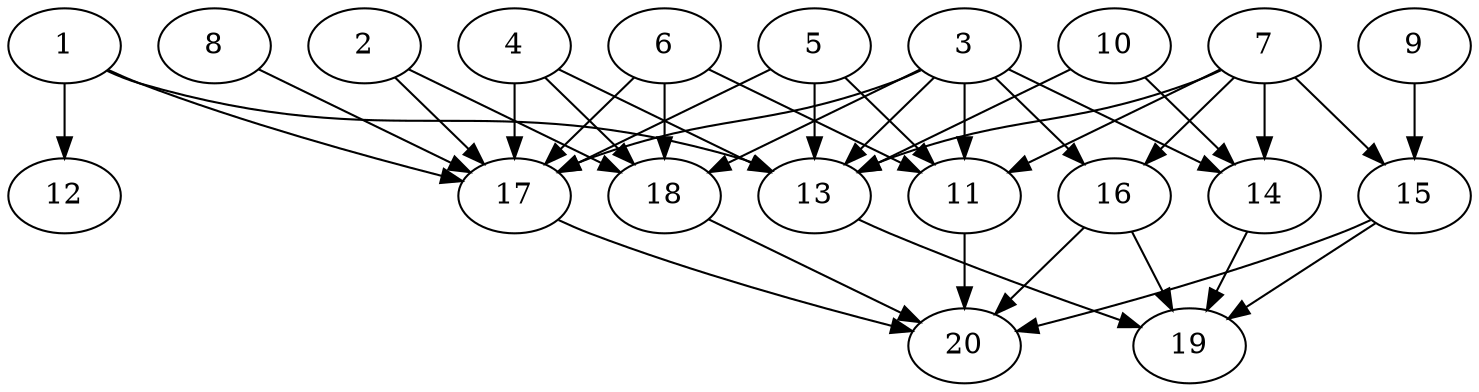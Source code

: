 // DAG automatically generated by daggen at Tue Jul 23 14:29:40 2019
// ./daggen --dot -n 20 --ccr 0.3 --fat 0.7 --regular 0.5 --density 0.7 --mindata 5242880 --maxdata 52428800 
digraph G {
  1 [size="53217280", alpha="0.07", expect_size="15965184"] 
  1 -> 12 [size ="15965184"]
  1 -> 13 [size ="15965184"]
  1 -> 17 [size ="15965184"]
  2 [size="64354987", alpha="0.17", expect_size="19306496"] 
  2 -> 17 [size ="19306496"]
  2 -> 18 [size ="19306496"]
  3 [size="34856960", alpha="0.12", expect_size="10457088"] 
  3 -> 11 [size ="10457088"]
  3 -> 13 [size ="10457088"]
  3 -> 14 [size ="10457088"]
  3 -> 16 [size ="10457088"]
  3 -> 17 [size ="10457088"]
  3 -> 18 [size ="10457088"]
  4 [size="34519040", alpha="0.10", expect_size="10355712"] 
  4 -> 13 [size ="10355712"]
  4 -> 17 [size ="10355712"]
  4 -> 18 [size ="10355712"]
  5 [size="118446080", alpha="0.19", expect_size="35533824"] 
  5 -> 11 [size ="35533824"]
  5 -> 13 [size ="35533824"]
  5 -> 17 [size ="35533824"]
  6 [size="161583787", alpha="0.06", expect_size="48475136"] 
  6 -> 11 [size ="48475136"]
  6 -> 17 [size ="48475136"]
  6 -> 18 [size ="48475136"]
  7 [size="124235093", alpha="0.10", expect_size="37270528"] 
  7 -> 11 [size ="37270528"]
  7 -> 13 [size ="37270528"]
  7 -> 14 [size ="37270528"]
  7 -> 15 [size ="37270528"]
  7 -> 16 [size ="37270528"]
  8 [size="88221013", alpha="0.11", expect_size="26466304"] 
  8 -> 17 [size ="26466304"]
  9 [size="30006613", alpha="0.13", expect_size="9001984"] 
  9 -> 15 [size ="9001984"]
  10 [size="52968107", alpha="0.06", expect_size="15890432"] 
  10 -> 13 [size ="15890432"]
  10 -> 14 [size ="15890432"]
  11 [size="128208213", alpha="0.03", expect_size="38462464"] 
  11 -> 20 [size ="38462464"]
  12 [size="28757333", alpha="0.15", expect_size="8627200"] 
  13 [size="162819413", alpha="0.02", expect_size="48845824"] 
  13 -> 19 [size ="48845824"]
  14 [size="103738027", alpha="0.09", expect_size="31121408"] 
  14 -> 19 [size ="31121408"]
  15 [size="22186667", alpha="0.02", expect_size="6656000"] 
  15 -> 19 [size ="6656000"]
  15 -> 20 [size ="6656000"]
  16 [size="173912747", alpha="0.02", expect_size="52173824"] 
  16 -> 19 [size ="52173824"]
  16 -> 20 [size ="52173824"]
  17 [size="60644693", alpha="0.09", expect_size="18193408"] 
  17 -> 20 [size ="18193408"]
  18 [size="137164800", alpha="0.13", expect_size="41149440"] 
  18 -> 20 [size ="41149440"]
  19 [size="69911893", alpha="0.18", expect_size="20973568"] 
  20 [size="174250667", alpha="0.18", expect_size="52275200"] 
}
